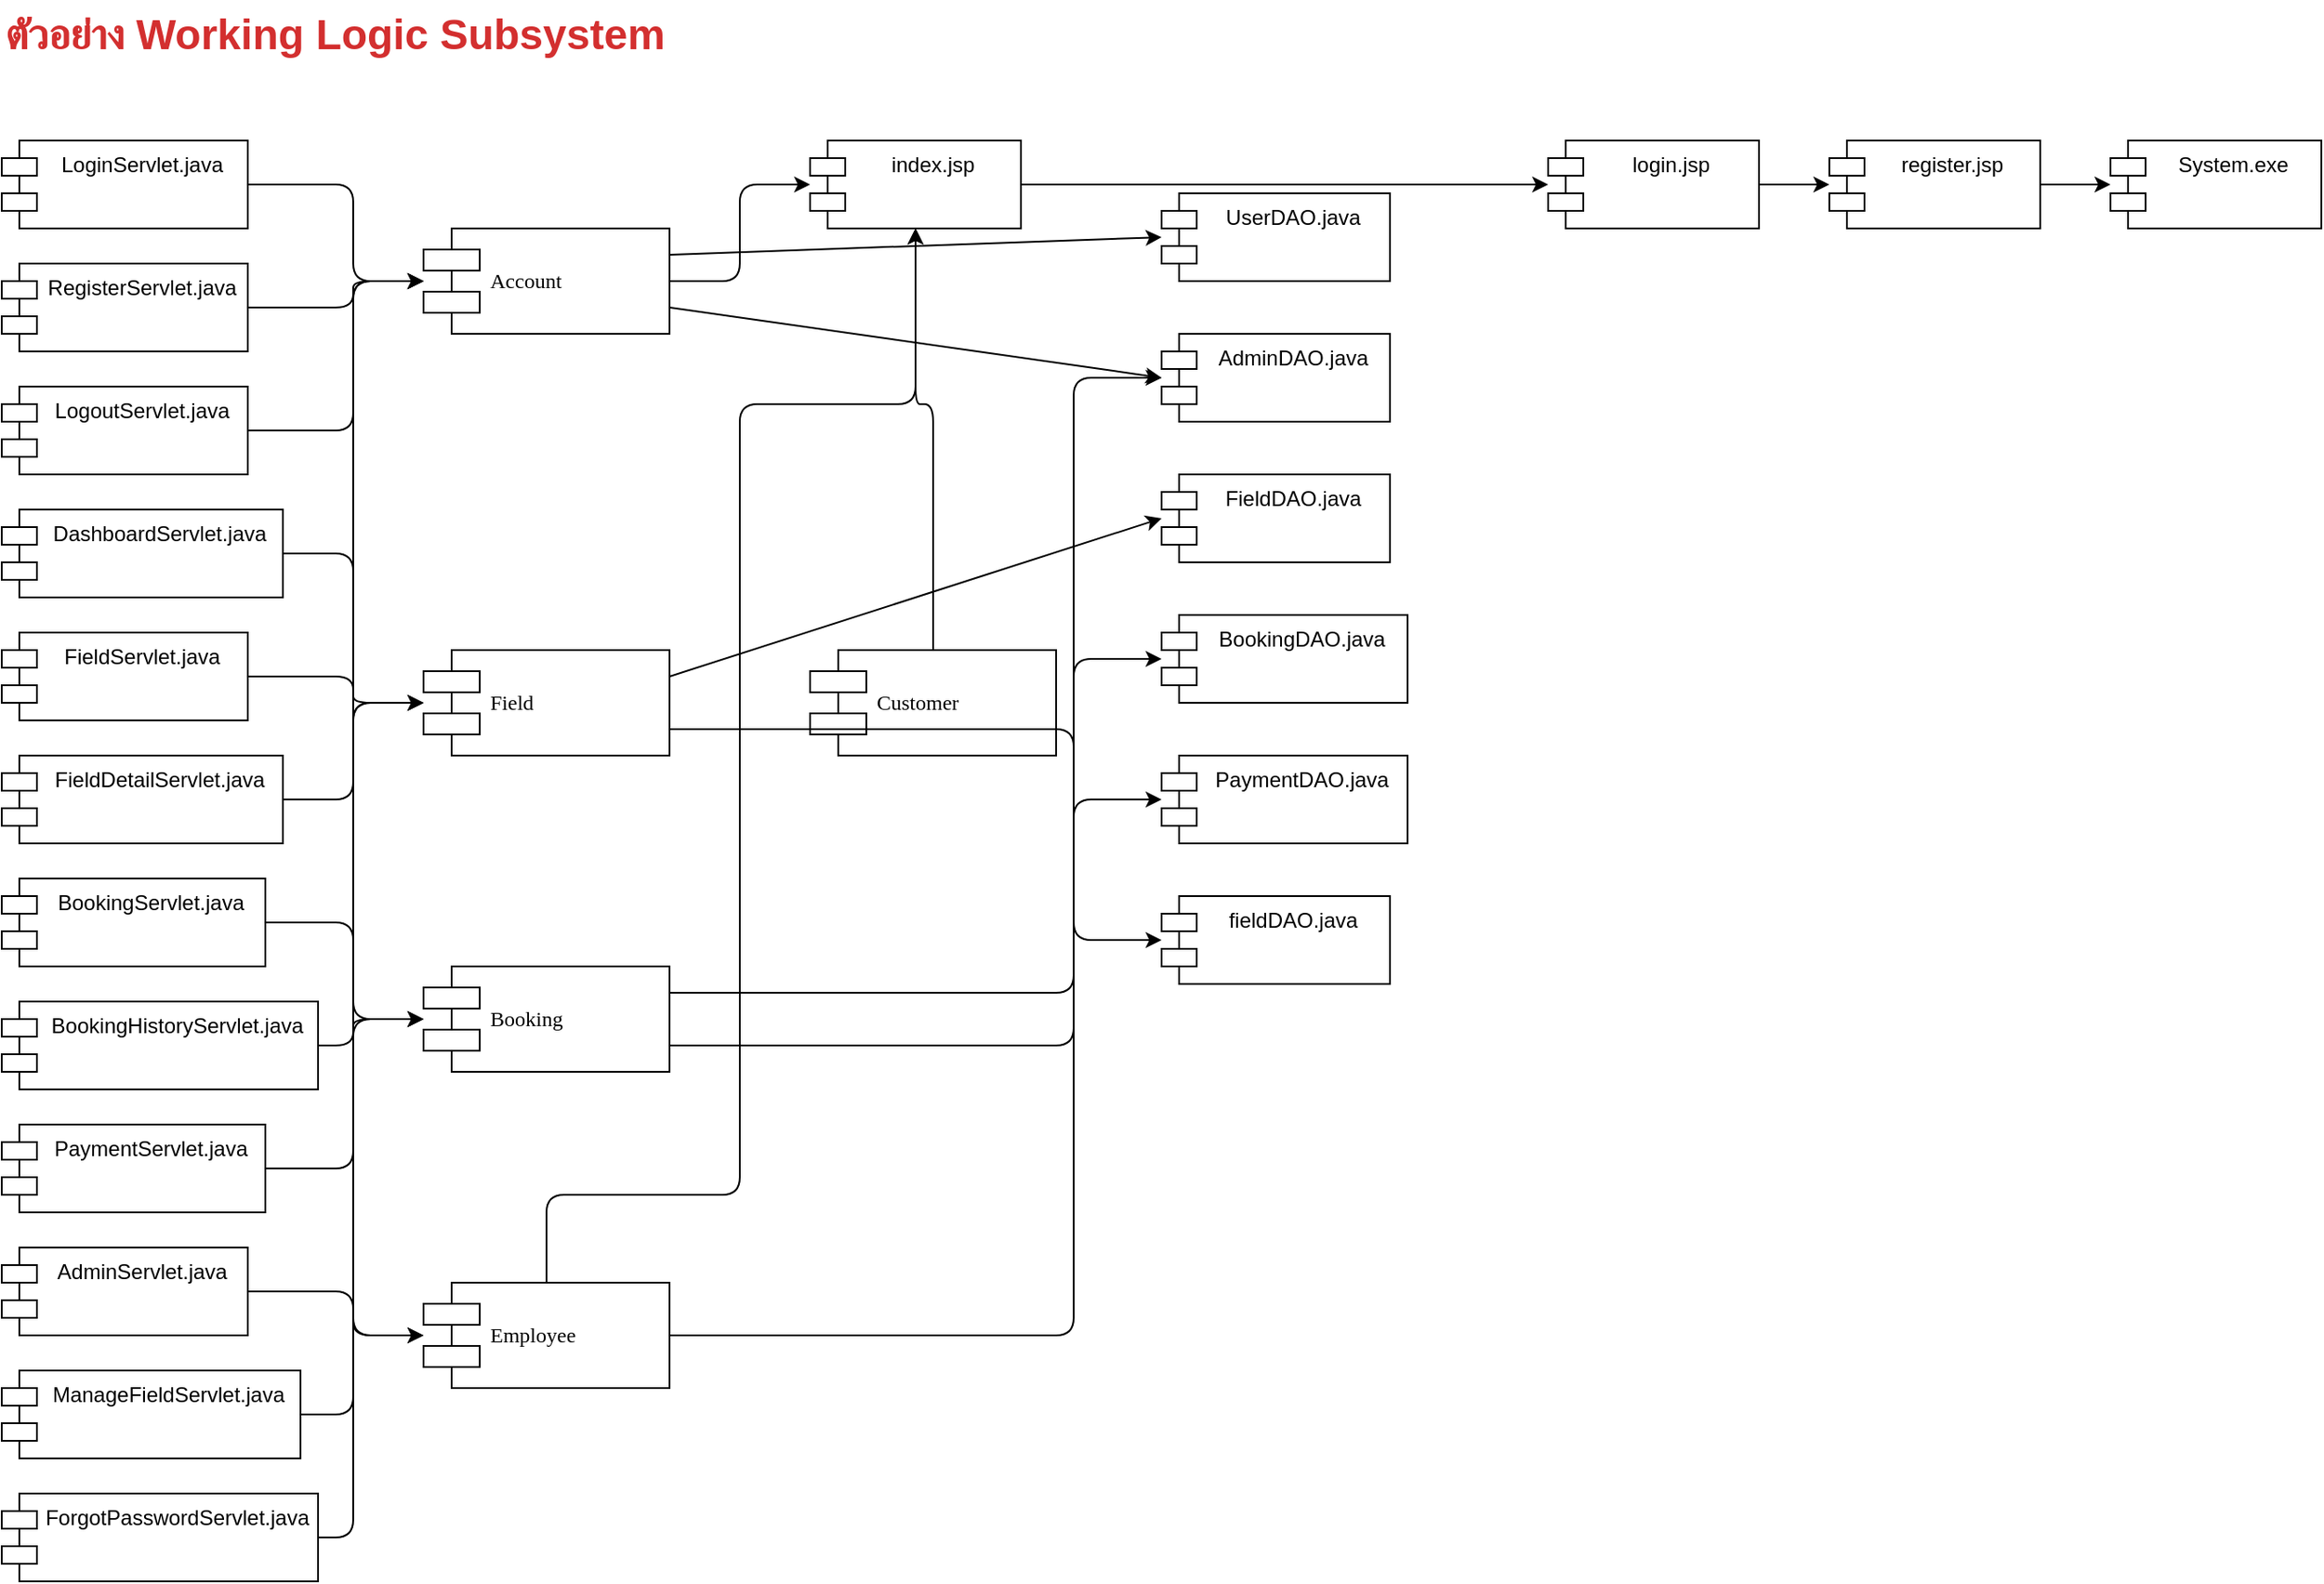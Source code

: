 <mxfile version="28.1.2">
  <diagram name="Component Diagram - Working Logic" id="component-diagram-working">
    <mxGraphModel dx="1434" dy="844" grid="1" gridSize="10" guides="1" tooltips="1" connect="1" arrows="1" fold="1" page="1" pageScale="1" pageWidth="1400" pageHeight="1000" math="0" shadow="0">
      <root>
        <mxCell id="0" />
        <mxCell id="1" parent="0" />
        
        <!-- Title -->
        <mxCell id="title-working" value="ตัวอย่าง Working Logic Subsystem" style="text;html=1;strokeColor=none;fillColor=none;align=left;verticalAlign=middle;whiteSpace=wrap;rounded=0;fontSize=24;fontStyle=1;fontColor=#D32F2F;" vertex="1" parent="1">
          <mxGeometry x="40" y="20" width="600" height="40" as="geometry" />
        </mxCell>
        
        <!-- Left Column - Action Servlets/Components -->
        
        <!-- LoginServlet -->
        <mxCell id="login-servlet" value="LoginServlet.java" style="shape=module;align=left;spacingLeft=20;align=center;verticalAlign=top;whiteSpace=wrap;html=1;fillColor=#ffffff;strokeColor=#000000;" vertex="1" parent="1">
          <mxGeometry x="40" y="100" width="140" height="50" as="geometry" />
        </mxCell>
        
        <!-- RegisterServlet -->
        <mxCell id="register-servlet" value="RegisterServlet.java" style="shape=module;align=left;spacingLeft=20;align=center;verticalAlign=top;whiteSpace=wrap;html=1;fillColor=#ffffff;strokeColor=#000000;" vertex="1" parent="1">
          <mxGeometry x="40" y="170" width="140" height="50" as="geometry" />
        </mxCell>
        
        <!-- LogoutServlet -->
        <mxCell id="logout-servlet" value="LogoutServlet.java" style="shape=module;align=left;spacingLeft=20;align=center;verticalAlign=top;whiteSpace=wrap;html=1;fillColor=#ffffff;strokeColor=#000000;" vertex="1" parent="1">
          <mxGeometry x="40" y="240" width="140" height="50" as="geometry" />
        </mxCell>
        
        <!-- DashboardServlet -->
        <mxCell id="dashboard-servlet" value="DashboardServlet.java" style="shape=module;align=left;spacingLeft=20;align=center;verticalAlign=top;whiteSpace=wrap;html=1;fillColor=#ffffff;strokeColor=#000000;" vertex="1" parent="1">
          <mxGeometry x="40" y="310" width="160" height="50" as="geometry" />
        </mxCell>
        
        <!-- FieldServlet -->
        <mxCell id="field-servlet" value="FieldServlet.java" style="shape=module;align=left;spacingLeft=20;align=center;verticalAlign=top;whiteSpace=wrap;html=1;fillColor=#ffffff;strokeColor=#000000;" vertex="1" parent="1">
          <mxGeometry x="40" y="380" width="140" height="50" as="geometry" />
        </mxCell>
        
        <!-- FieldDetailServlet -->
        <mxCell id="field-detail-servlet" value="FieldDetailServlet.java" style="shape=module;align=left;spacingLeft=20;align=center;verticalAlign=top;whiteSpace=wrap;html=1;fillColor=#ffffff;strokeColor=#000000;" vertex="1" parent="1">
          <mxGeometry x="40" y="450" width="160" height="50" as="geometry" />
        </mxCell>
        
        <!-- BookingServlet -->
        <mxCell id="booking-servlet" value="BookingServlet.java" style="shape=module;align=left;spacingLeft=20;align=center;verticalAlign=top;whiteSpace=wrap;html=1;fillColor=#ffffff;strokeColor=#000000;" vertex="1" parent="1">
          <mxGeometry x="40" y="520" width="150" height="50" as="geometry" />
        </mxCell>
        
        <!-- BookingHistoryServlet -->
        <mxCell id="booking-history-servlet" value="BookingHistoryServlet.java" style="shape=module;align=left;spacingLeft=20;align=center;verticalAlign=top;whiteSpace=wrap;html=1;fillColor=#ffffff;strokeColor=#000000;" vertex="1" parent="1">
          <mxGeometry x="40" y="590" width="180" height="50" as="geometry" />
        </mxCell>
        
        <!-- PaymentServlet -->
        <mxCell id="payment-servlet" value="PaymentServlet.java" style="shape=module;align=left;spacingLeft=20;align=center;verticalAlign=top;whiteSpace=wrap;html=1;fillColor=#ffffff;strokeColor=#000000;" vertex="1" parent="1">
          <mxGeometry x="40" y="660" width="150" height="50" as="geometry" />
        </mxCell>
        
        <!-- AdminServlet -->
        <mxCell id="admin-servlet" value="AdminServlet.java" style="shape=module;align=left;spacingLeft=20;align=center;verticalAlign=top;whiteSpace=wrap;html=1;fillColor=#ffffff;strokeColor=#000000;" vertex="1" parent="1">
          <mxGeometry x="40" y="730" width="140" height="50" as="geometry" />
        </mxCell>
        
        <!-- ManageFieldServlet -->
        <mxCell id="manage-field-servlet" value="ManageFieldServlet.java" style="shape=module;align=left;spacingLeft=20;align=center;verticalAlign=top;whiteSpace=wrap;html=1;fillColor=#ffffff;strokeColor=#000000;" vertex="1" parent="1">
          <mxGeometry x="40" y="800" width="170" height="50" as="geometry" />
        </mxCell>
        
        <!-- ForgotPasswordServlet -->
        <mxCell id="forgot-password-servlet" value="ForgotPasswordServlet.java" style="shape=module;align=left;spacingLeft=20;align=center;verticalAlign=top;whiteSpace=wrap;html=1;fillColor=#ffffff;strokeColor=#000000;" vertex="1" parent="1">
          <mxGeometry x="40" y="870" width="180" height="50" as="geometry" />
        </mxCell>
        
        <!-- Middle Column - Main Components -->
        
        <!-- Account Component -->
        <mxCell id="account-component" value="Account" style="shape=component;align=left;spacingLeft=36;rounded=0;shadow=0;comic=0;labelBackgroundColor=none;strokeWidth=1;fontFamily=Verdana;fontSize=12;html=1;fillColor=#ffffff;strokeColor=#000000;" vertex="1" parent="1">
          <mxGeometry x="280" y="150" width="140" height="60" as="geometry" />
        </mxCell>
        
        <!-- Field Component -->
        <mxCell id="field-component" value="Field" style="shape=component;align=left;spacingLeft=36;rounded=0;shadow=0;comic=0;labelBackgroundColor=none;strokeWidth=1;fontFamily=Verdana;fontSize=12;html=1;fillColor=#ffffff;strokeColor=#000000;" vertex="1" parent="1">
          <mxGeometry x="280" y="390" width="140" height="60" as="geometry" />
        </mxCell>
        
        <!-- Booking Component -->
        <mxCell id="booking-component" value="Booking" style="shape=component;align=left;spacingLeft=36;rounded=0;shadow=0;comic=0;labelBackgroundColor=none;strokeWidth=1;fontFamily=Verdana;fontSize=12;html=1;fillColor=#ffffff;strokeColor=#000000;" vertex="1" parent="1">
          <mxGeometry x="280" y="570" width="140" height="60" as="geometry" />
        </mxCell>
        
        <!-- Employee Component -->
        <mxCell id="employee-component" value="Employee" style="shape=component;align=left;spacingLeft=36;rounded=0;shadow=0;comic=0;labelBackgroundColor=none;strokeWidth=1;fontFamily=Verdana;fontSize=12;html=1;fillColor=#ffffff;strokeColor=#000000;" vertex="1" parent="1">
          <mxGeometry x="280" y="750" width="140" height="60" as="geometry" />
        </mxCell>
        
        <!-- Customer Component -->
        <mxCell id="customer-component" value="Customer" style="shape=component;align=left;spacingLeft=36;rounded=0;shadow=0;comic=0;labelBackgroundColor=none;strokeWidth=1;fontFamily=Verdana;fontSize=12;html=1;fillColor=#ffffff;strokeColor=#000000;" vertex="1" parent="1">
          <mxGeometry x="500" y="390" width="140" height="60" as="geometry" />
        </mxCell>
        
        <!-- Right Column - DAO Components -->
        
        <!-- UserDAO -->
        <mxCell id="user-dao" value="UserDAO.java" style="shape=module;align=left;spacingLeft=20;align=center;verticalAlign=top;whiteSpace=wrap;html=1;fillColor=#ffffff;strokeColor=#000000;" vertex="1" parent="1">
          <mxGeometry x="700" y="130" width="130" height="50" as="geometry" />
        </mxCell>
        
        <!-- AdminDAO -->
        <mxCell id="admin-dao" value="AdminDAO.java" style="shape=module;align=left;spacingLeft=20;align=center;verticalAlign=top;whiteSpace=wrap;html=1;fillColor=#ffffff;strokeColor=#000000;" vertex="1" parent="1">
          <mxGeometry x="700" y="210" width="130" height="50" as="geometry" />
        </mxCell>
        
        <!-- FieldDAO -->
        <mxCell id="field-dao" value="FieldDAO.java" style="shape=module;align=left;spacingLeft=20;align=center;verticalAlign=top;whiteSpace=wrap;html=1;fillColor=#ffffff;strokeColor=#000000;" vertex="1" parent="1">
          <mxGeometry x="700" y="290" width="130" height="50" as="geometry" />
        </mxCell>
        
        <!-- BookingDAO -->
        <mxCell id="booking-dao" value="BookingDAO.java" style="shape=module;align=left;spacingLeft=20;align=center;verticalAlign=top;whiteSpace=wrap;html=1;fillColor=#ffffff;strokeColor=#000000;" vertex="1" parent="1">
          <mxGeometry x="700" y="370" width="140" height="50" as="geometry" />
        </mxCell>
        
        <!-- PaymentDAO -->
        <mxCell id="payment-dao" value="PaymentDAO.java" style="shape=module;align=left;spacingLeft=20;align=center;verticalAlign=top;whiteSpace=wrap;html=1;fillColor=#ffffff;strokeColor=#000000;" vertex="1" parent="1">
          <mxGeometry x="700" y="450" width="140" height="50" as="geometry" />
        </mxCell>
        
        <!-- fieldDAO (lowercase - actual file) -->
        <mxCell id="field-dao-lowercase" value="fieldDAO.java" style="shape=module;align=left;spacingLeft=20;align=center;verticalAlign=top;whiteSpace=wrap;html=1;fillColor=#ffffff;strokeColor=#000000;" vertex="1" parent="1">
          <mxGeometry x="700" y="530" width="130" height="50" as="geometry" />
        </mxCell>
        
        <!-- index.jsp -->
        <mxCell id="index-php" value="index.jsp" style="shape=module;align=left;spacingLeft=20;align=center;verticalAlign=top;whiteSpace=wrap;html=1;fillColor=#ffffff;strokeColor=#000000;" vertex="1" parent="1">
          <mxGeometry x="500" y="100" width="120" height="50" as="geometry" />
        </mxCell>
        
        <!-- login.jsp -->
        <mxCell id="login-php" value="login.jsp" style="shape=module;align=left;spacingLeft=20;align=center;verticalAlign=top;whiteSpace=wrap;html=1;fillColor=#ffffff;strokeColor=#000000;" vertex="1" parent="1">
          <mxGeometry x="920" y="100" width="120" height="50" as="geometry" />
        </mxCell>
        
        <!-- register.jsp -->
        <mxCell id="register-php" value="register.jsp" style="shape=module;align=left;spacingLeft=20;align=center;verticalAlign=top;whiteSpace=wrap;html=1;fillColor=#ffffff;strokeColor=#000000;" vertex="1" parent="1">
          <mxGeometry x="1080" y="100" width="120" height="50" as="geometry" />
        </mxCell>
        
        <!-- System.exe -->
        <mxCell id="system-exe" value="System.exe" style="shape=module;align=left;spacingLeft=20;align=center;verticalAlign=top;whiteSpace=wrap;html=1;fillColor=#ffffff;strokeColor=#000000;" vertex="1" parent="1">
          <mxGeometry x="1240" y="100" width="120" height="50" as="geometry" />
        </mxCell>
        
        <!-- Connections from Servlets to Components -->
        
        <!-- Login, Register, Logout to Account -->
        <mxCell id="conn1" value="" style="endArrow=classic;html=1;exitX=1;exitY=0.5;exitDx=0;exitDy=0;entryX=0;entryY=0.5;entryDx=0;entryDy=0;" edge="1" parent="1" source="login-servlet" target="account-component">
          <mxGeometry width="50" height="50" relative="1" as="geometry">
            <mxPoint x="400" y="400" as="sourcePoint" />
            <mxPoint x="450" y="350" as="targetPoint" />
            <Array as="points">
              <mxPoint x="240" y="125" />
              <mxPoint x="240" y="180" />
            </Array>
          </mxGeometry>
        </mxCell>
        
        <mxCell id="conn2" value="" style="endArrow=classic;html=1;exitX=1;exitY=0.5;exitDx=0;exitDy=0;entryX=0;entryY=0.5;entryDx=0;entryDy=0;" edge="1" parent="1" source="register-servlet" target="account-component">
          <mxGeometry width="50" height="50" relative="1" as="geometry">
            <mxPoint x="400" y="400" as="sourcePoint" />
            <mxPoint x="450" y="350" as="targetPoint" />
            <Array as="points">
              <mxPoint x="240" y="195" />
              <mxPoint x="240" y="180" />
            </Array>
          </mxGeometry>
        </mxCell>
        
        <mxCell id="conn3" value="" style="endArrow=classic;html=1;exitX=1;exitY=0.5;exitDx=0;exitDy=0;entryX=0;entryY=0.5;entryDx=0;entryDy=0;" edge="1" parent="1" source="logout-servlet" target="account-component">
          <mxGeometry width="50" height="50" relative="1" as="geometry">
            <mxPoint x="400" y="400" as="sourcePoint" />
            <mxPoint x="450" y="350" as="targetPoint" />
            <Array as="points">
              <mxPoint x="240" y="265" />
              <mxPoint x="240" y="180" />
            </Array>
          </mxGeometry>
        </mxCell>
        
        <mxCell id="conn4" value="" style="endArrow=classic;html=1;exitX=1;exitY=0.5;exitDx=0;exitDy=0;entryX=0;entryY=0.5;entryDx=0;entryDy=0;" edge="1" parent="1" source="forgot-password-servlet" target="account-component">
          <mxGeometry width="50" height="50" relative="1" as="geometry">
            <mxPoint x="400" y="400" as="sourcePoint" />
            <mxPoint x="450" y="350" as="targetPoint" />
            <Array as="points">
              <mxPoint x="240" y="895" />
              <mxPoint x="240" y="180" />
            </Array>
          </mxGeometry>
        </mxCell>
        
        <!-- Field Servlets to Field Component -->
        <mxCell id="conn5" value="" style="endArrow=classic;html=1;exitX=1;exitY=0.5;exitDx=0;exitDy=0;entryX=0;entryY=0.5;entryDx=0;entryDy=0;" edge="1" parent="1" source="field-servlet" target="field-component">
          <mxGeometry width="50" height="50" relative="1" as="geometry">
            <mxPoint x="400" y="400" as="sourcePoint" />
            <mxPoint x="450" y="350" as="targetPoint" />
            <Array as="points">
              <mxPoint x="240" y="405" />
              <mxPoint x="240" y="420" />
            </Array>
          </mxGeometry>
        </mxCell>
        
        <mxCell id="conn6" value="" style="endArrow=classic;html=1;exitX=1;exitY=0.5;exitDx=0;exitDy=0;entryX=0;entryY=0.5;entryDx=0;entryDy=0;" edge="1" parent="1" source="field-detail-servlet" target="field-component">
          <mxGeometry width="50" height="50" relative="1" as="geometry">
            <mxPoint x="400" y="400" as="sourcePoint" />
            <mxPoint x="450" y="350" as="targetPoint" />
            <Array as="points">
              <mxPoint x="240" y="475" />
              <mxPoint x="240" y="420" />
            </Array>
          </mxGeometry>
        </mxCell>
        
        <mxCell id="conn7" value="" style="endArrow=classic;html=1;exitX=1;exitY=0.5;exitDx=0;exitDy=0;entryX=0;entryY=0.5;entryDx=0;entryDy=0;" edge="1" parent="1" source="manage-field-servlet" target="field-component">
          <mxGeometry width="50" height="50" relative="1" as="geometry">
            <mxPoint x="400" y="400" as="sourcePoint" />
            <mxPoint x="450" y="350" as="targetPoint" />
            <Array as="points">
              <mxPoint x="240" y="825" />
              <mxPoint x="240" y="420" />
            </Array>
          </mxGeometry>
        </mxCell>
        
        <!-- Booking Servlets to Booking Component -->
        <mxCell id="conn8" value="" style="endArrow=classic;html=1;exitX=1;exitY=0.5;exitDx=0;exitDy=0;entryX=0;entryY=0.5;entryDx=0;entryDy=0;" edge="1" parent="1" source="booking-servlet" target="booking-component">
          <mxGeometry width="50" height="50" relative="1" as="geometry">
            <mxPoint x="400" y="400" as="sourcePoint" />
            <mxPoint x="450" y="350" as="targetPoint" />
            <Array as="points">
              <mxPoint x="240" y="545" />
              <mxPoint x="240" y="600" />
            </Array>
          </mxGeometry>
        </mxCell>
        
        <mxCell id="conn9" value="" style="endArrow=classic;html=1;exitX=1;exitY=0.5;exitDx=0;exitDy=0;entryX=0;entryY=0.5;entryDx=0;entryDy=0;" edge="1" parent="1" source="booking-history-servlet" target="booking-component">
          <mxGeometry width="50" height="50" relative="1" as="geometry">
            <mxPoint x="400" y="400" as="sourcePoint" />
            <mxPoint x="450" y="350" as="targetPoint" />
            <Array as="points">
              <mxPoint x="240" y="615" />
              <mxPoint x="240" y="600" />
            </Array>
          </mxGeometry>
        </mxCell>
        
        <mxCell id="conn10" value="" style="endArrow=classic;html=1;exitX=1;exitY=0.5;exitDx=0;exitDy=0;entryX=0;entryY=0.5;entryDx=0;entryDy=0;" edge="1" parent="1" source="payment-servlet" target="booking-component">
          <mxGeometry width="50" height="50" relative="1" as="geometry">
            <mxPoint x="400" y="400" as="sourcePoint" />
            <mxPoint x="450" y="350" as="targetPoint" />
            <Array as="points">
              <mxPoint x="240" y="685" />
              <mxPoint x="240" y="600" />
            </Array>
          </mxGeometry>
        </mxCell>
        
        <!-- Admin and Dashboard to Employee -->
        <mxCell id="conn11" value="" style="endArrow=classic;html=1;exitX=1;exitY=0.5;exitDx=0;exitDy=0;entryX=0;entryY=0.5;entryDx=0;entryDy=0;" edge="1" parent="1" source="admin-servlet" target="employee-component">
          <mxGeometry width="50" height="50" relative="1" as="geometry">
            <mxPoint x="400" y="400" as="sourcePoint" />
            <mxPoint x="450" y="350" as="targetPoint" />
            <Array as="points">
              <mxPoint x="240" y="755" />
              <mxPoint x="240" y="780" />
            </Array>
          </mxGeometry>
        </mxCell>
        
        <mxCell id="conn12" value="" style="endArrow=classic;html=1;exitX=1;exitY=0.5;exitDx=0;exitDy=0;entryX=0;entryY=0.5;entryDx=0;entryDy=0;" edge="1" parent="1" source="dashboard-servlet" target="employee-component">
          <mxGeometry width="50" height="50" relative="1" as="geometry">
            <mxPoint x="400" y="400" as="sourcePoint" />
            <mxPoint x="450" y="350" as="targetPoint" />
            <Array as="points">
              <mxPoint x="240" y="335" />
              <mxPoint x="240" y="780" />
            </Array>
          </mxGeometry>
        </mxCell>
        
        <!-- Components to DAOs -->
        
        <!-- Account to UserDAO and AdminDAO -->
        <mxCell id="conn13" value="" style="endArrow=classic;html=1;exitX=1;exitY=0.25;exitDx=0;exitDy=0;entryX=0;entryY=0.5;entryDx=0;entryDy=0;" edge="1" parent="1" source="account-component" target="user-dao">
          <mxGeometry width="50" height="50" relative="1" as="geometry">
            <mxPoint x="400" y="400" as="sourcePoint" />
            <mxPoint x="450" y="350" as="targetPoint" />
          </mxGeometry>
        </mxCell>
        
        <mxCell id="conn14" value="" style="endArrow=classic;html=1;exitX=1;exitY=0.75;exitDx=0;exitDy=0;entryX=0;entryY=0.5;entryDx=0;entryDy=0;" edge="1" parent="1" source="account-component" target="admin-dao">
          <mxGeometry width="50" height="50" relative="1" as="geometry">
            <mxPoint x="400" y="400" as="sourcePoint" />
            <mxPoint x="450" y="350" as="targetPoint" />
          </mxGeometry>
        </mxCell>
        
        <!-- Field to FieldDAO and fieldDAO -->
        <mxCell id="conn15" value="" style="endArrow=classic;html=1;exitX=1;exitY=0.25;exitDx=0;exitDy=0;entryX=0;entryY=0.5;entryDx=0;entryDy=0;" edge="1" parent="1" source="field-component" target="field-dao">
          <mxGeometry width="50" height="50" relative="1" as="geometry">
            <mxPoint x="400" y="400" as="sourcePoint" />
            <mxPoint x="450" y="350" as="targetPoint" />
          </mxGeometry>
        </mxCell>
        
        <mxCell id="conn16" value="" style="endArrow=classic;html=1;exitX=1;exitY=0.75;exitDx=0;exitDy=0;entryX=0;entryY=0.5;entryDx=0;entryDy=0;" edge="1" parent="1" source="field-component" target="field-dao-lowercase">
          <mxGeometry width="50" height="50" relative="1" as="geometry">
            <mxPoint x="400" y="400" as="sourcePoint" />
            <mxPoint x="450" y="350" as="targetPoint" />
            <Array as="points">
              <mxPoint x="650" y="435" />
              <mxPoint x="650" y="555" />
            </Array>
          </mxGeometry>
        </mxCell>
        
        <!-- Booking to BookingDAO and PaymentDAO -->
        <mxCell id="conn17" value="" style="endArrow=classic;html=1;exitX=1;exitY=0.25;exitDx=0;exitDy=0;entryX=0;entryY=0.5;entryDx=0;entryDy=0;" edge="1" parent="1" source="booking-component" target="booking-dao">
          <mxGeometry width="50" height="50" relative="1" as="geometry">
            <mxPoint x="400" y="400" as="sourcePoint" />
            <mxPoint x="450" y="350" as="targetPoint" />
            <Array as="points">
              <mxPoint x="650" y="585" />
              <mxPoint x="650" y="395" />
            </Array>
          </mxGeometry>
        </mxCell>
        
        <mxCell id="conn18" value="" style="endArrow=classic;html=1;exitX=1;exitY=0.75;exitDx=0;exitDy=0;entryX=0;entryY=0.5;entryDx=0;entryDy=0;" edge="1" parent="1" source="booking-component" target="payment-dao">
          <mxGeometry width="50" height="50" relative="1" as="geometry">
            <mxPoint x="400" y="400" as="sourcePoint" />
            <mxPoint x="450" y="350" as="targetPoint" />
            <Array as="points">
              <mxPoint x="650" y="615" />
              <mxPoint x="650" y="475" />
            </Array>
          </mxGeometry>
        </mxCell>
        
        <!-- Employee to AdminDAO -->
        <mxCell id="conn19" value="" style="endArrow=classic;html=1;exitX=1;exitY=0.5;exitDx=0;exitDy=0;entryX=0;entryY=0.5;entryDx=0;entryDy=0;" edge="1" parent="1" source="employee-component" target="admin-dao">
          <mxGeometry width="50" height="50" relative="1" as="geometry">
            <mxPoint x="400" y="400" as="sourcePoint" />
            <mxPoint x="450" y="350" as="targetPoint" />
            <Array as="points">
              <mxPoint x="650" y="780" />
              <mxPoint x="650" y="235" />
            </Array>
          </mxGeometry>
        </mxCell>
        
        <!-- Account to index, Employee to index, Customer to index -->
        <mxCell id="conn20" value="" style="endArrow=classic;html=1;exitX=1;exitY=0.5;exitDx=0;exitDy=0;entryX=0;entryY=0.5;entryDx=0;entryDy=0;" edge="1" parent="1" source="account-component" target="index-php">
          <mxGeometry width="50" height="50" relative="1" as="geometry">
            <mxPoint x="400" y="400" as="sourcePoint" />
            <mxPoint x="450" y="350" as="targetPoint" />
            <Array as="points">
              <mxPoint x="460" y="180" />
              <mxPoint x="460" y="125" />
            </Array>
          </mxGeometry>
        </mxCell>
        
        <mxCell id="conn21" value="" style="endArrow=classic;html=1;exitX=0.5;exitY=0;exitDx=0;exitDy=0;entryX=0.5;entryY=1;entryDx=0;entryDy=0;" edge="1" parent="1" source="employee-component" target="index-php">
          <mxGeometry width="50" height="50" relative="1" as="geometry">
            <mxPoint x="400" y="400" as="sourcePoint" />
            <mxPoint x="450" y="350" as="targetPoint" />
            <Array as="points">
              <mxPoint x="350" y="700" />
              <mxPoint x="460" y="700" />
              <mxPoint x="460" y="250" />
              <mxPoint x="560" y="250" />
            </Array>
          </mxGeometry>
        </mxCell>
        
        <mxCell id="conn22" value="" style="endArrow=classic;html=1;exitX=0.5;exitY=0;exitDx=0;exitDy=0;entryX=0.5;entryY=1;entryDx=0;entryDy=0;" edge="1" parent="1" source="customer-component" target="index-php">
          <mxGeometry width="50" height="50" relative="1" as="geometry">
            <mxPoint x="400" y="400" as="sourcePoint" />
            <mxPoint x="450" y="350" as="targetPoint" />
            <Array as="points">
              <mxPoint x="570" y="250" />
              <mxPoint x="560" y="250" />
            </Array>
          </mxGeometry>
        </mxCell>
        
        <!-- index to login to register to system -->
        <mxCell id="conn23" value="" style="endArrow=classic;html=1;exitX=1;exitY=0.5;exitDx=0;exitDy=0;entryX=0;entryY=0.5;entryDx=0;entryDy=0;" edge="1" parent="1" source="index-php" target="login-php">
          <mxGeometry width="50" height="50" relative="1" as="geometry">
            <mxPoint x="400" y="400" as="sourcePoint" />
            <mxPoint x="450" y="350" as="targetPoint" />
          </mxGeometry>
        </mxCell>
        
        <mxCell id="conn24" value="" style="endArrow=classic;html=1;exitX=1;exitY=0.5;exitDx=0;exitDy=0;entryX=0;entryY=0.5;entryDx=0;entryDy=0;" edge="1" parent="1" source="login-php" target="register-php">
          <mxGeometry width="50" height="50" relative="1" as="geometry">
            <mxPoint x="400" y="400" as="sourcePoint" />
            <mxPoint x="450" y="350" as="targetPoint" />
          </mxGeometry>
        </mxCell>
        
        <mxCell id="conn25" value="" style="endArrow=classic;html=1;exitX=1;exitY=0.5;exitDx=0;exitDy=0;entryX=0;entryY=0.5;entryDx=0;entryDy=0;" edge="1" parent="1" source="register-php" target="system-exe">
          <mxGeometry width="50" height="50" relative="1" as="geometry">
            <mxPoint x="400" y="400" as="sourcePoint" />
            <mxPoint x="450" y="350" as="targetPoint" />
          </mxGeometry>
        </mxCell>
        
      </root>
    </mxGraphModel>
  </diagram>
</mxfile>